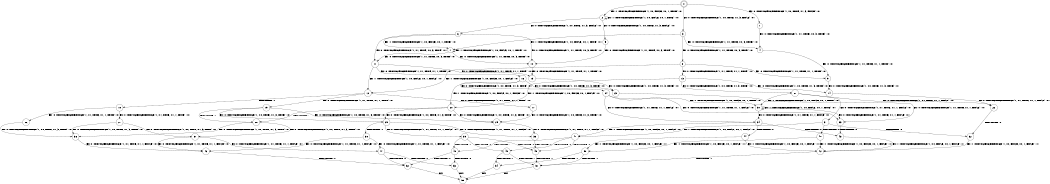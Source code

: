 digraph BCG {
size = "7, 10.5";
center = TRUE;
node [shape = circle];
0 [peripheries = 2];
0 -> 1 [label = "EX !0 !ATOMIC_EXCH_BRANCH (1, +0, TRUE, +1, 3, FALSE) !:0:"];
0 -> 2 [label = "EX !1 !ATOMIC_EXCH_BRANCH (1, +0, FALSE, +0, 1, TRUE) !:0:"];
0 -> 3 [label = "EX !0 !ATOMIC_EXCH_BRANCH (1, +0, TRUE, +1, 3, FALSE) !:0:"];
1 -> 4 [label = "EX !0 !ATOMIC_EXCH_BRANCH (1, +1, TRUE, +0, 3, TRUE) !:0:"];
2 -> 5 [label = "EX !0 !ATOMIC_EXCH_BRANCH (1, +0, TRUE, +1, 3, FALSE) !:0:"];
2 -> 6 [label = "EX !0 !ATOMIC_EXCH_BRANCH (1, +0, TRUE, +1, 3, FALSE) !:0:"];
2 -> 2 [label = "EX !1 !ATOMIC_EXCH_BRANCH (1, +0, FALSE, +0, 1, TRUE) !:0:"];
3 -> 4 [label = "EX !0 !ATOMIC_EXCH_BRANCH (1, +1, TRUE, +0, 3, TRUE) !:0:"];
3 -> 7 [label = "EX !1 !ATOMIC_EXCH_BRANCH (1, +0, FALSE, +0, 1, TRUE) !:0:"];
3 -> 8 [label = "EX !0 !ATOMIC_EXCH_BRANCH (1, +1, TRUE, +0, 3, TRUE) !:0:"];
4 -> 9 [label = "EX !0 !ATOMIC_EXCH_BRANCH (1, +1, TRUE, +1, 1, TRUE) !:0:"];
5 -> 10 [label = "EX !0 !ATOMIC_EXCH_BRANCH (1, +1, TRUE, +0, 3, TRUE) !:0:"];
6 -> 10 [label = "EX !0 !ATOMIC_EXCH_BRANCH (1, +1, TRUE, +0, 3, TRUE) !:0:"];
6 -> 7 [label = "EX !1 !ATOMIC_EXCH_BRANCH (1, +0, FALSE, +0, 1, TRUE) !:0:"];
6 -> 11 [label = "EX !0 !ATOMIC_EXCH_BRANCH (1, +1, TRUE, +0, 3, TRUE) !:0:"];
7 -> 10 [label = "EX !0 !ATOMIC_EXCH_BRANCH (1, +1, TRUE, +0, 3, TRUE) !:0:"];
7 -> 7 [label = "EX !1 !ATOMIC_EXCH_BRANCH (1, +0, FALSE, +0, 1, TRUE) !:0:"];
7 -> 11 [label = "EX !0 !ATOMIC_EXCH_BRANCH (1, +1, TRUE, +0, 3, TRUE) !:0:"];
8 -> 9 [label = "EX !0 !ATOMIC_EXCH_BRANCH (1, +1, TRUE, +1, 1, TRUE) !:0:"];
8 -> 12 [label = "EX !1 !ATOMIC_EXCH_BRANCH (1, +0, FALSE, +0, 1, FALSE) !:0:"];
8 -> 13 [label = "EX !0 !ATOMIC_EXCH_BRANCH (1, +1, TRUE, +1, 1, TRUE) !:0:"];
9 -> 14 [label = "EX !0 !ATOMIC_EXCH_BRANCH (1, +0, TRUE, +1, 3, TRUE) !:0:"];
10 -> 15 [label = "EX !0 !ATOMIC_EXCH_BRANCH (1, +1, TRUE, +1, 1, TRUE) !:0:"];
11 -> 15 [label = "EX !0 !ATOMIC_EXCH_BRANCH (1, +1, TRUE, +1, 1, TRUE) !:0:"];
11 -> 12 [label = "EX !1 !ATOMIC_EXCH_BRANCH (1, +0, FALSE, +0, 1, FALSE) !:0:"];
11 -> 16 [label = "EX !0 !ATOMIC_EXCH_BRANCH (1, +1, TRUE, +1, 1, TRUE) !:0:"];
12 -> 17 [label = "EX !0 !ATOMIC_EXCH_BRANCH (1, +1, TRUE, +1, 1, TRUE) !:0:"];
12 -> 18 [label = "TERMINATE !1"];
12 -> 19 [label = "EX !0 !ATOMIC_EXCH_BRANCH (1, +1, TRUE, +1, 1, TRUE) !:0:"];
13 -> 14 [label = "EX !0 !ATOMIC_EXCH_BRANCH (1, +0, TRUE, +1, 3, TRUE) !:0:"];
13 -> 20 [label = "EX !1 !ATOMIC_EXCH_BRANCH (1, +0, FALSE, +0, 1, FALSE) !:0:"];
13 -> 21 [label = "EX !0 !ATOMIC_EXCH_BRANCH (1, +0, TRUE, +1, 3, TRUE) !:0:"];
14 -> 22 [label = "EX !0 !ATOMIC_EXCH_BRANCH (1, +1, TRUE, +1, 1, FALSE) !:0:"];
15 -> 23 [label = "EX !0 !ATOMIC_EXCH_BRANCH (1, +0, TRUE, +1, 3, TRUE) !:0:"];
16 -> 23 [label = "EX !0 !ATOMIC_EXCH_BRANCH (1, +0, TRUE, +1, 3, TRUE) !:0:"];
16 -> 20 [label = "EX !1 !ATOMIC_EXCH_BRANCH (1, +0, FALSE, +0, 1, FALSE) !:0:"];
16 -> 24 [label = "EX !0 !ATOMIC_EXCH_BRANCH (1, +0, TRUE, +1, 3, TRUE) !:0:"];
17 -> 25 [label = "EX !0 !ATOMIC_EXCH_BRANCH (1, +0, TRUE, +1, 3, TRUE) !:0:"];
18 -> 26 [label = "EX !0 !ATOMIC_EXCH_BRANCH (1, +1, TRUE, +1, 1, TRUE) !:0:"];
18 -> 27 [label = "EX !0 !ATOMIC_EXCH_BRANCH (1, +1, TRUE, +1, 1, TRUE) !:0:"];
19 -> 25 [label = "EX !0 !ATOMIC_EXCH_BRANCH (1, +0, TRUE, +1, 3, TRUE) !:0:"];
19 -> 28 [label = "TERMINATE !1"];
19 -> 29 [label = "EX !0 !ATOMIC_EXCH_BRANCH (1, +0, TRUE, +1, 3, TRUE) !:0:"];
20 -> 25 [label = "EX !0 !ATOMIC_EXCH_BRANCH (1, +0, TRUE, +1, 3, TRUE) !:0:"];
20 -> 28 [label = "TERMINATE !1"];
20 -> 29 [label = "EX !0 !ATOMIC_EXCH_BRANCH (1, +0, TRUE, +1, 3, TRUE) !:0:"];
21 -> 22 [label = "EX !0 !ATOMIC_EXCH_BRANCH (1, +1, TRUE, +1, 1, FALSE) !:0:"];
21 -> 30 [label = "EX !1 !ATOMIC_EXCH_BRANCH (1, +0, FALSE, +0, 1, TRUE) !:0:"];
21 -> 31 [label = "EX !0 !ATOMIC_EXCH_BRANCH (1, +1, TRUE, +1, 1, FALSE) !:0:"];
22 -> 32 [label = "TERMINATE !0"];
23 -> 33 [label = "EX !0 !ATOMIC_EXCH_BRANCH (1, +1, TRUE, +1, 1, FALSE) !:0:"];
24 -> 33 [label = "EX !0 !ATOMIC_EXCH_BRANCH (1, +1, TRUE, +1, 1, FALSE) !:0:"];
24 -> 30 [label = "EX !1 !ATOMIC_EXCH_BRANCH (1, +0, FALSE, +0, 1, TRUE) !:0:"];
24 -> 34 [label = "EX !0 !ATOMIC_EXCH_BRANCH (1, +1, TRUE, +1, 1, FALSE) !:0:"];
25 -> 35 [label = "EX !0 !ATOMIC_EXCH_BRANCH (1, +1, TRUE, +1, 1, FALSE) !:0:"];
26 -> 36 [label = "EX !0 !ATOMIC_EXCH_BRANCH (1, +0, TRUE, +1, 3, TRUE) !:0:"];
27 -> 36 [label = "EX !0 !ATOMIC_EXCH_BRANCH (1, +0, TRUE, +1, 3, TRUE) !:0:"];
27 -> 37 [label = "EX !0 !ATOMIC_EXCH_BRANCH (1, +0, TRUE, +1, 3, TRUE) !:0:"];
28 -> 36 [label = "EX !0 !ATOMIC_EXCH_BRANCH (1, +0, TRUE, +1, 3, TRUE) !:0:"];
28 -> 37 [label = "EX !0 !ATOMIC_EXCH_BRANCH (1, +0, TRUE, +1, 3, TRUE) !:0:"];
29 -> 35 [label = "EX !0 !ATOMIC_EXCH_BRANCH (1, +1, TRUE, +1, 1, FALSE) !:0:"];
29 -> 38 [label = "TERMINATE !1"];
29 -> 39 [label = "EX !0 !ATOMIC_EXCH_BRANCH (1, +1, TRUE, +1, 1, FALSE) !:0:"];
30 -> 33 [label = "EX !0 !ATOMIC_EXCH_BRANCH (1, +1, TRUE, +1, 1, FALSE) !:0:"];
30 -> 30 [label = "EX !1 !ATOMIC_EXCH_BRANCH (1, +0, FALSE, +0, 1, TRUE) !:0:"];
30 -> 34 [label = "EX !0 !ATOMIC_EXCH_BRANCH (1, +1, TRUE, +1, 1, FALSE) !:0:"];
31 -> 32 [label = "TERMINATE !0"];
31 -> 40 [label = "TERMINATE !0"];
31 -> 41 [label = "EX !1 !ATOMIC_EXCH_BRANCH (1, +0, FALSE, +0, 1, FALSE) !:0:"];
32 -> 42 [label = "EX !1 !ATOMIC_EXCH_BRANCH (1, +0, FALSE, +0, 1, FALSE) !:1:"];
33 -> 43 [label = "TERMINATE !0"];
34 -> 43 [label = "TERMINATE !0"];
34 -> 44 [label = "TERMINATE !0"];
34 -> 41 [label = "EX !1 !ATOMIC_EXCH_BRANCH (1, +0, FALSE, +0, 1, FALSE) !:0:"];
35 -> 45 [label = "TERMINATE !0"];
36 -> 46 [label = "EX !0 !ATOMIC_EXCH_BRANCH (1, +1, TRUE, +1, 1, FALSE) !:0:"];
37 -> 46 [label = "EX !0 !ATOMIC_EXCH_BRANCH (1, +1, TRUE, +1, 1, FALSE) !:0:"];
37 -> 47 [label = "EX !0 !ATOMIC_EXCH_BRANCH (1, +1, TRUE, +1, 1, FALSE) !:0:"];
38 -> 46 [label = "EX !0 !ATOMIC_EXCH_BRANCH (1, +1, TRUE, +1, 1, FALSE) !:0:"];
38 -> 47 [label = "EX !0 !ATOMIC_EXCH_BRANCH (1, +1, TRUE, +1, 1, FALSE) !:0:"];
39 -> 45 [label = "TERMINATE !0"];
39 -> 48 [label = "TERMINATE !1"];
39 -> 49 [label = "TERMINATE !0"];
40 -> 42 [label = "EX !1 !ATOMIC_EXCH_BRANCH (1, +0, FALSE, +0, 1, FALSE) !:1:"];
40 -> 50 [label = "EX !1 !ATOMIC_EXCH_BRANCH (1, +0, FALSE, +0, 1, FALSE) !:1:"];
41 -> 45 [label = "TERMINATE !0"];
41 -> 48 [label = "TERMINATE !1"];
41 -> 49 [label = "TERMINATE !0"];
42 -> 51 [label = "TERMINATE !1"];
43 -> 42 [label = "EX !1 !ATOMIC_EXCH_BRANCH (1, +0, FALSE, +0, 1, FALSE) !:1:"];
44 -> 42 [label = "EX !1 !ATOMIC_EXCH_BRANCH (1, +0, FALSE, +0, 1, FALSE) !:1:"];
44 -> 50 [label = "EX !1 !ATOMIC_EXCH_BRANCH (1, +0, FALSE, +0, 1, FALSE) !:1:"];
45 -> 51 [label = "TERMINATE !1"];
46 -> 52 [label = "TERMINATE !0"];
47 -> 52 [label = "TERMINATE !0"];
47 -> 53 [label = "TERMINATE !0"];
48 -> 52 [label = "TERMINATE !0"];
48 -> 53 [label = "TERMINATE !0"];
49 -> 51 [label = "TERMINATE !1"];
49 -> 54 [label = "TERMINATE !1"];
50 -> 51 [label = "TERMINATE !1"];
50 -> 54 [label = "TERMINATE !1"];
51 -> 55 [label = "exit"];
52 -> 55 [label = "exit"];
53 -> 55 [label = "exit"];
54 -> 55 [label = "exit"];
}
